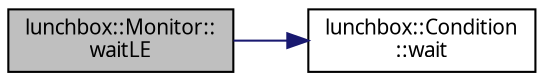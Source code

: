 digraph "lunchbox::Monitor::waitLE"
{
  edge [fontname="Sans",fontsize="10",labelfontname="Sans",labelfontsize="10"];
  node [fontname="Sans",fontsize="10",shape=record];
  rankdir="LR";
  Node1 [label="lunchbox::Monitor::\lwaitLE",height=0.2,width=0.4,color="black", fillcolor="grey75", style="filled" fontcolor="black"];
  Node1 -> Node2 [color="midnightblue",fontsize="10",style="solid",fontname="Sans"];
  Node2 [label="lunchbox::Condition\l::wait",height=0.2,width=0.4,color="black", fillcolor="white", style="filled",URL="$classlunchbox_1_1_condition.html#a17fbae1cce7a00da055818943a4ea3a1",tooltip="Atomically unlock the mutex, wait for a signal and relock the mutex. "];
}
